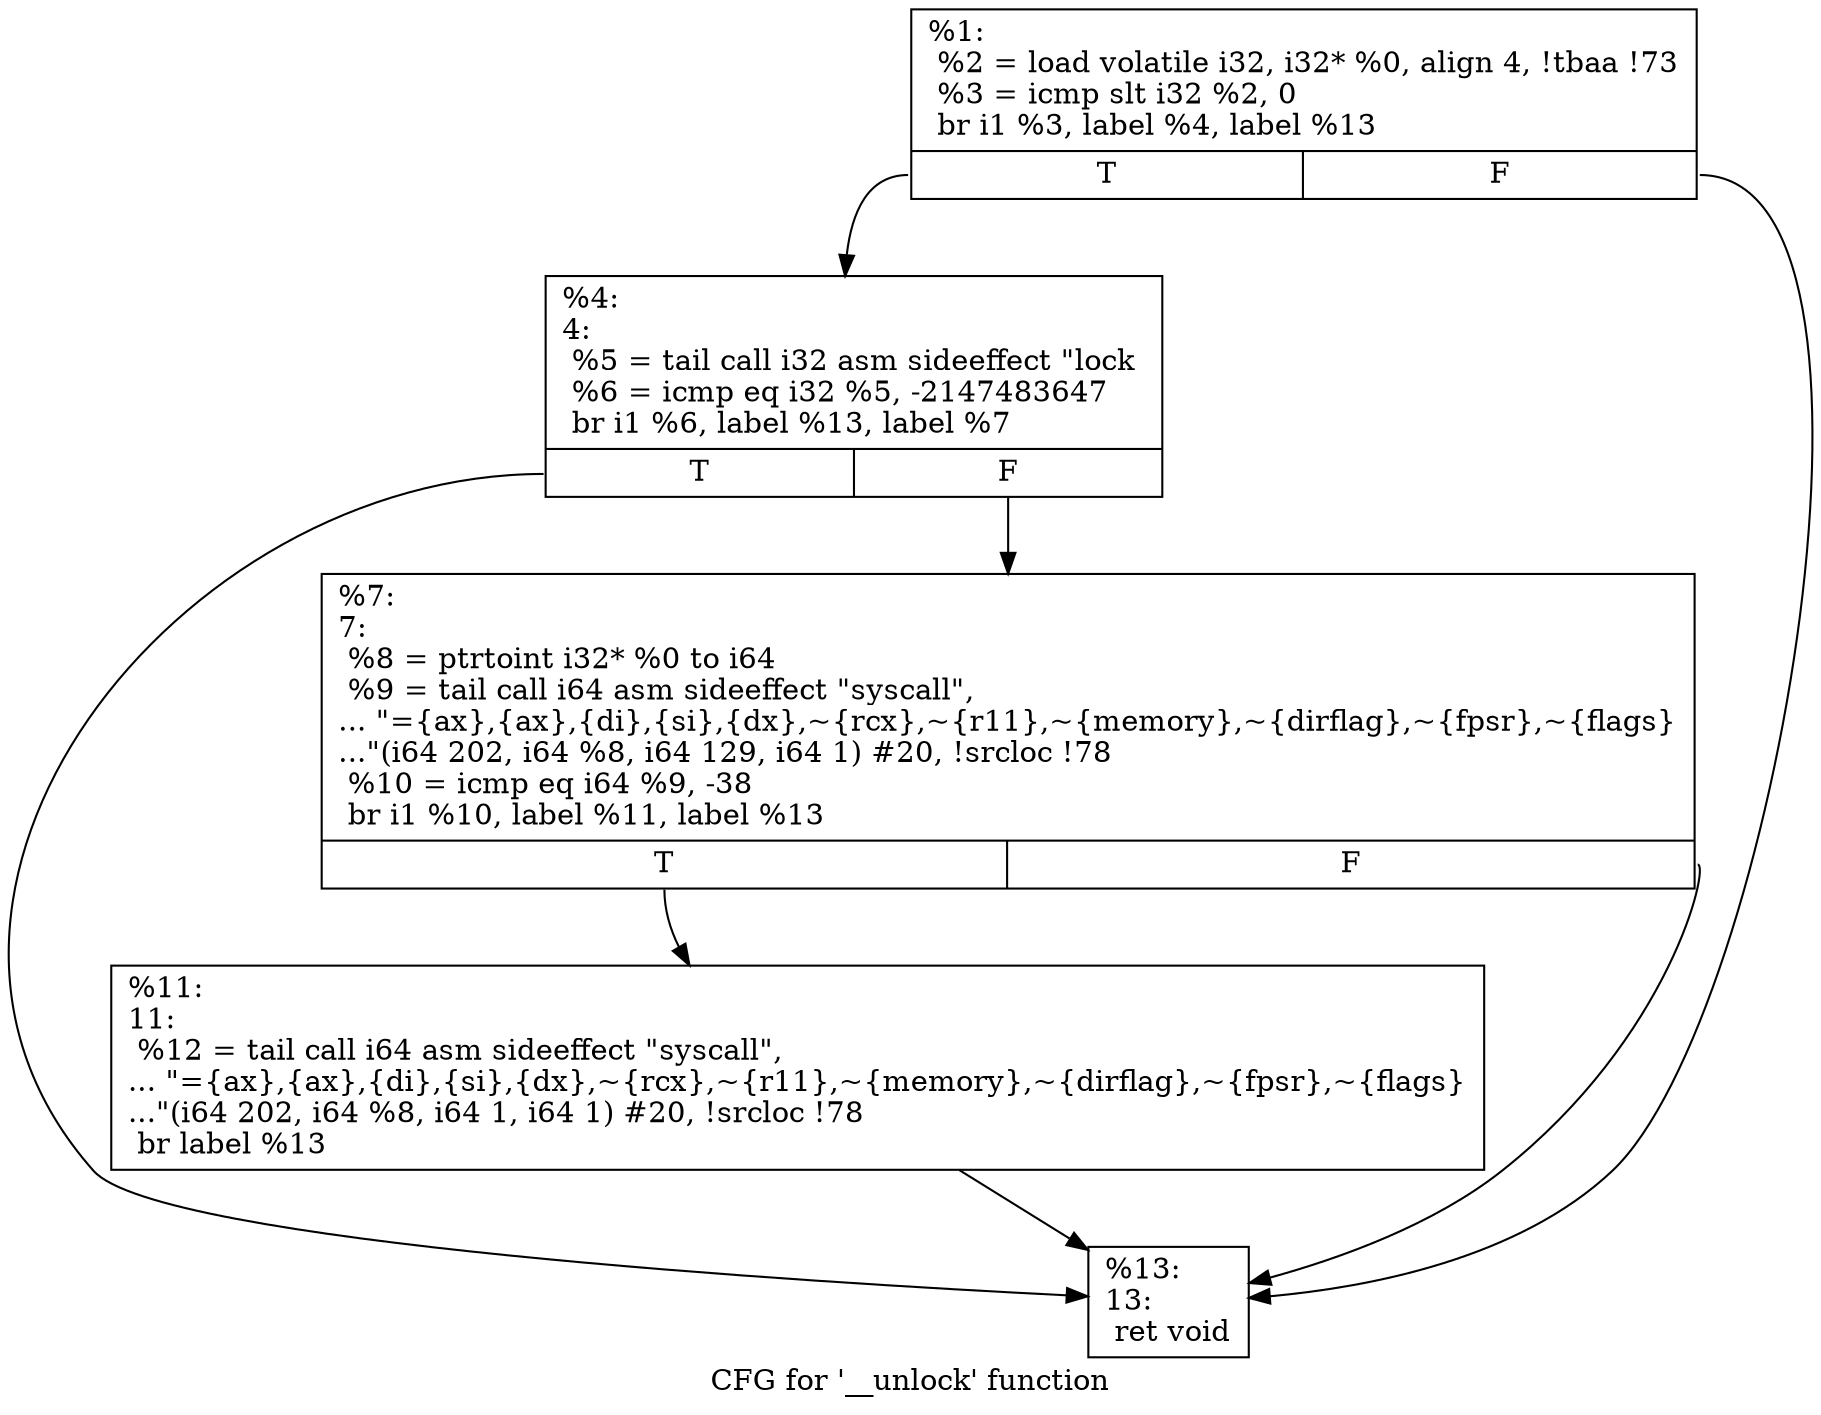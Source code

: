 digraph "CFG for '__unlock' function" {
	label="CFG for '__unlock' function";

	Node0x22a3260 [shape=record,label="{%1:\l  %2 = load volatile i32, i32* %0, align 4, !tbaa !73\l  %3 = icmp slt i32 %2, 0\l  br i1 %3, label %4, label %13\l|{<s0>T|<s1>F}}"];
	Node0x22a3260:s0 -> Node0x22a32b0;
	Node0x22a3260:s1 -> Node0x22a33a0;
	Node0x22a32b0 [shape=record,label="{%4:\l4:                                                \l  %5 = tail call i32 asm sideeffect \"lock \l  %6 = icmp eq i32 %5, -2147483647\l  br i1 %6, label %13, label %7\l|{<s0>T|<s1>F}}"];
	Node0x22a32b0:s0 -> Node0x22a33a0;
	Node0x22a32b0:s1 -> Node0x22a3300;
	Node0x22a3300 [shape=record,label="{%7:\l7:                                                \l  %8 = ptrtoint i32* %0 to i64\l  %9 = tail call i64 asm sideeffect \"syscall\",\l... \"=\{ax\},\{ax\},\{di\},\{si\},\{dx\},~\{rcx\},~\{r11\},~\{memory\},~\{dirflag\},~\{fpsr\},~\{flags\}\l...\"(i64 202, i64 %8, i64 129, i64 1) #20, !srcloc !78\l  %10 = icmp eq i64 %9, -38\l  br i1 %10, label %11, label %13\l|{<s0>T|<s1>F}}"];
	Node0x22a3300:s0 -> Node0x22a3350;
	Node0x22a3300:s1 -> Node0x22a33a0;
	Node0x22a3350 [shape=record,label="{%11:\l11:                                               \l  %12 = tail call i64 asm sideeffect \"syscall\",\l... \"=\{ax\},\{ax\},\{di\},\{si\},\{dx\},~\{rcx\},~\{r11\},~\{memory\},~\{dirflag\},~\{fpsr\},~\{flags\}\l...\"(i64 202, i64 %8, i64 1, i64 1) #20, !srcloc !78\l  br label %13\l}"];
	Node0x22a3350 -> Node0x22a33a0;
	Node0x22a33a0 [shape=record,label="{%13:\l13:                                               \l  ret void\l}"];
}
